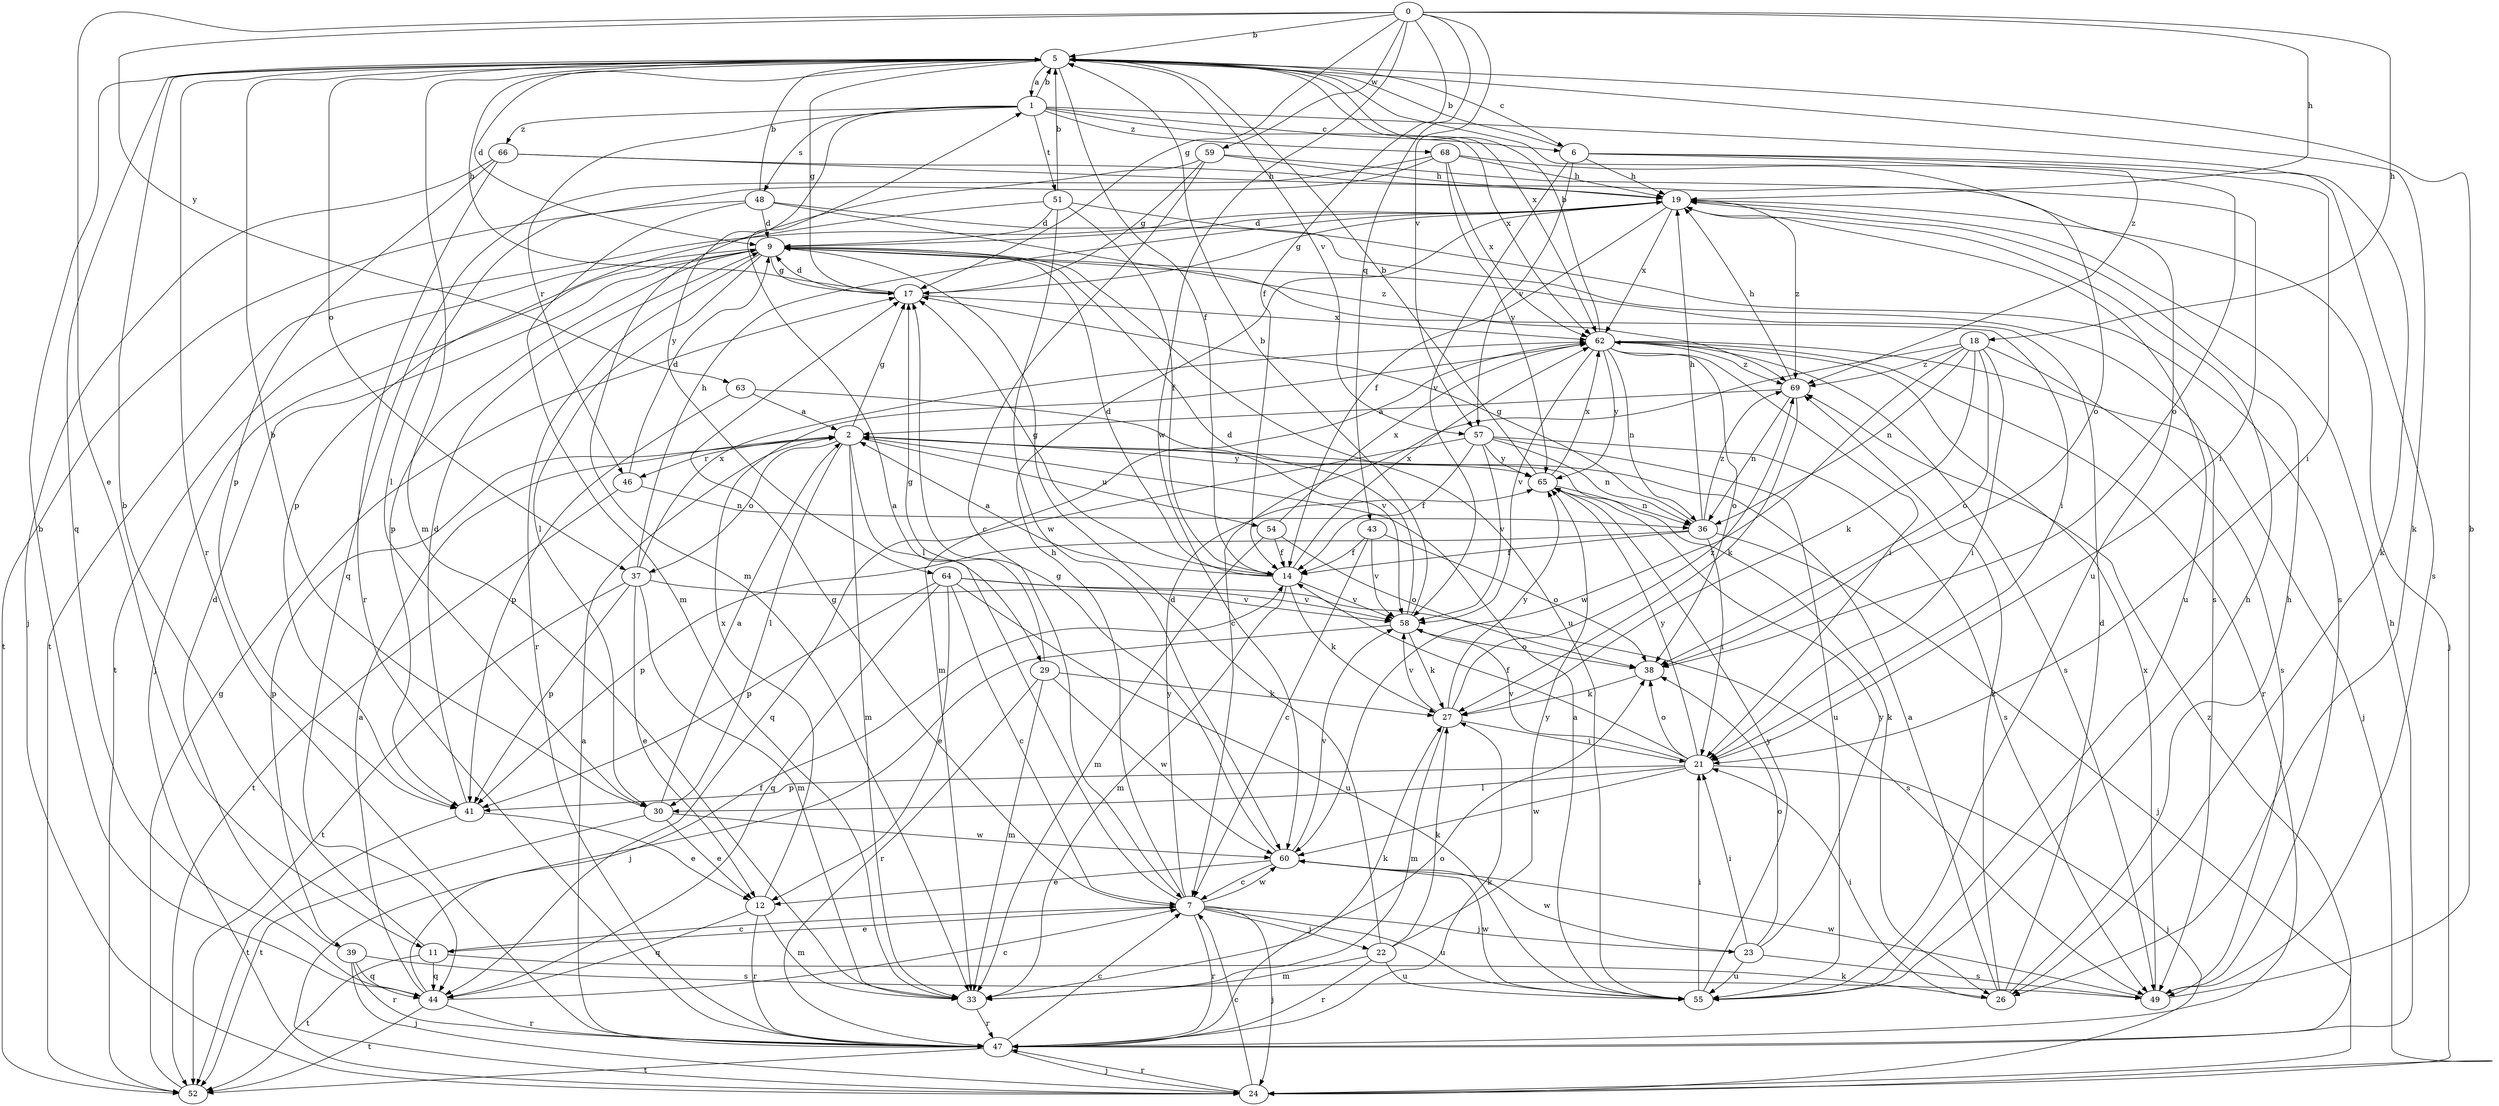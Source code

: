 strict digraph  {
0;
1;
2;
5;
6;
7;
9;
11;
12;
14;
17;
18;
19;
21;
22;
23;
24;
26;
27;
29;
30;
33;
36;
37;
38;
39;
41;
43;
44;
46;
47;
48;
49;
51;
52;
54;
55;
57;
58;
59;
60;
62;
63;
64;
65;
66;
68;
69;
0 -> 5  [label=b];
0 -> 11  [label=e];
0 -> 14  [label=f];
0 -> 17  [label=g];
0 -> 18  [label=h];
0 -> 19  [label=h];
0 -> 43  [label=q];
0 -> 57  [label=v];
0 -> 59  [label=w];
0 -> 60  [label=w];
0 -> 63  [label=y];
1 -> 5  [label=b];
1 -> 6  [label=c];
1 -> 26  [label=k];
1 -> 46  [label=r];
1 -> 48  [label=s];
1 -> 51  [label=t];
1 -> 62  [label=x];
1 -> 64  [label=y];
1 -> 66  [label=z];
1 -> 68  [label=z];
2 -> 17  [label=g];
2 -> 26  [label=k];
2 -> 29  [label=l];
2 -> 30  [label=l];
2 -> 33  [label=m];
2 -> 37  [label=o];
2 -> 39  [label=p];
2 -> 46  [label=r];
2 -> 54  [label=u];
2 -> 65  [label=y];
5 -> 1  [label=a];
5 -> 6  [label=c];
5 -> 9  [label=d];
5 -> 14  [label=f];
5 -> 17  [label=g];
5 -> 26  [label=k];
5 -> 33  [label=m];
5 -> 37  [label=o];
5 -> 44  [label=q];
5 -> 47  [label=r];
5 -> 57  [label=v];
5 -> 62  [label=x];
5 -> 69  [label=z];
6 -> 5  [label=b];
6 -> 19  [label=h];
6 -> 21  [label=i];
6 -> 38  [label=o];
6 -> 49  [label=s];
6 -> 57  [label=v];
6 -> 58  [label=v];
7 -> 1  [label=a];
7 -> 11  [label=e];
7 -> 17  [label=g];
7 -> 19  [label=h];
7 -> 22  [label=j];
7 -> 23  [label=j];
7 -> 24  [label=j];
7 -> 47  [label=r];
7 -> 55  [label=u];
7 -> 60  [label=w];
7 -> 65  [label=y];
9 -> 17  [label=g];
9 -> 21  [label=i];
9 -> 24  [label=j];
9 -> 30  [label=l];
9 -> 41  [label=p];
9 -> 47  [label=r];
9 -> 52  [label=t];
9 -> 55  [label=u];
11 -> 5  [label=b];
11 -> 7  [label=c];
11 -> 26  [label=k];
11 -> 44  [label=q];
11 -> 52  [label=t];
12 -> 33  [label=m];
12 -> 44  [label=q];
12 -> 47  [label=r];
12 -> 62  [label=x];
14 -> 2  [label=a];
14 -> 9  [label=d];
14 -> 17  [label=g];
14 -> 27  [label=k];
14 -> 33  [label=m];
14 -> 58  [label=v];
14 -> 62  [label=x];
17 -> 5  [label=b];
17 -> 9  [label=d];
17 -> 62  [label=x];
18 -> 7  [label=c];
18 -> 21  [label=i];
18 -> 27  [label=k];
18 -> 36  [label=n];
18 -> 38  [label=o];
18 -> 49  [label=s];
18 -> 60  [label=w];
18 -> 69  [label=z];
19 -> 9  [label=d];
19 -> 14  [label=f];
19 -> 17  [label=g];
19 -> 24  [label=j];
19 -> 52  [label=t];
19 -> 55  [label=u];
19 -> 62  [label=x];
19 -> 69  [label=z];
21 -> 14  [label=f];
21 -> 24  [label=j];
21 -> 30  [label=l];
21 -> 38  [label=o];
21 -> 41  [label=p];
21 -> 58  [label=v];
21 -> 60  [label=w];
21 -> 65  [label=y];
22 -> 9  [label=d];
22 -> 27  [label=k];
22 -> 33  [label=m];
22 -> 47  [label=r];
22 -> 55  [label=u];
22 -> 65  [label=y];
23 -> 21  [label=i];
23 -> 38  [label=o];
23 -> 49  [label=s];
23 -> 55  [label=u];
23 -> 60  [label=w];
23 -> 65  [label=y];
24 -> 7  [label=c];
24 -> 47  [label=r];
26 -> 2  [label=a];
26 -> 9  [label=d];
26 -> 19  [label=h];
26 -> 21  [label=i];
26 -> 69  [label=z];
27 -> 21  [label=i];
27 -> 33  [label=m];
27 -> 58  [label=v];
27 -> 65  [label=y];
27 -> 69  [label=z];
29 -> 17  [label=g];
29 -> 27  [label=k];
29 -> 33  [label=m];
29 -> 47  [label=r];
29 -> 60  [label=w];
30 -> 2  [label=a];
30 -> 5  [label=b];
30 -> 12  [label=e];
30 -> 52  [label=t];
30 -> 60  [label=w];
33 -> 27  [label=k];
33 -> 47  [label=r];
36 -> 14  [label=f];
36 -> 17  [label=g];
36 -> 19  [label=h];
36 -> 21  [label=i];
36 -> 24  [label=j];
36 -> 41  [label=p];
36 -> 69  [label=z];
37 -> 12  [label=e];
37 -> 19  [label=h];
37 -> 33  [label=m];
37 -> 41  [label=p];
37 -> 52  [label=t];
37 -> 58  [label=v];
37 -> 62  [label=x];
38 -> 27  [label=k];
39 -> 9  [label=d];
39 -> 24  [label=j];
39 -> 44  [label=q];
39 -> 47  [label=r];
39 -> 49  [label=s];
41 -> 9  [label=d];
41 -> 12  [label=e];
41 -> 52  [label=t];
43 -> 7  [label=c];
43 -> 14  [label=f];
43 -> 38  [label=o];
43 -> 58  [label=v];
44 -> 2  [label=a];
44 -> 5  [label=b];
44 -> 7  [label=c];
44 -> 14  [label=f];
44 -> 47  [label=r];
44 -> 52  [label=t];
46 -> 9  [label=d];
46 -> 36  [label=n];
46 -> 52  [label=t];
47 -> 2  [label=a];
47 -> 7  [label=c];
47 -> 19  [label=h];
47 -> 24  [label=j];
47 -> 27  [label=k];
47 -> 38  [label=o];
47 -> 52  [label=t];
47 -> 69  [label=z];
48 -> 5  [label=b];
48 -> 9  [label=d];
48 -> 33  [label=m];
48 -> 49  [label=s];
48 -> 52  [label=t];
48 -> 69  [label=z];
49 -> 5  [label=b];
49 -> 60  [label=w];
49 -> 62  [label=x];
51 -> 5  [label=b];
51 -> 9  [label=d];
51 -> 14  [label=f];
51 -> 41  [label=p];
51 -> 49  [label=s];
51 -> 60  [label=w];
52 -> 17  [label=g];
54 -> 14  [label=f];
54 -> 33  [label=m];
54 -> 38  [label=o];
54 -> 62  [label=x];
55 -> 2  [label=a];
55 -> 19  [label=h];
55 -> 21  [label=i];
55 -> 60  [label=w];
55 -> 65  [label=y];
57 -> 14  [label=f];
57 -> 36  [label=n];
57 -> 44  [label=q];
57 -> 49  [label=s];
57 -> 55  [label=u];
57 -> 58  [label=v];
57 -> 65  [label=y];
58 -> 5  [label=b];
58 -> 9  [label=d];
58 -> 24  [label=j];
58 -> 27  [label=k];
58 -> 38  [label=o];
59 -> 7  [label=c];
59 -> 17  [label=g];
59 -> 19  [label=h];
59 -> 21  [label=i];
59 -> 33  [label=m];
60 -> 7  [label=c];
60 -> 12  [label=e];
60 -> 17  [label=g];
60 -> 58  [label=v];
62 -> 5  [label=b];
62 -> 21  [label=i];
62 -> 24  [label=j];
62 -> 33  [label=m];
62 -> 36  [label=n];
62 -> 38  [label=o];
62 -> 47  [label=r];
62 -> 49  [label=s];
62 -> 58  [label=v];
62 -> 65  [label=y];
62 -> 69  [label=z];
63 -> 2  [label=a];
63 -> 41  [label=p];
63 -> 58  [label=v];
64 -> 7  [label=c];
64 -> 12  [label=e];
64 -> 41  [label=p];
64 -> 44  [label=q];
64 -> 49  [label=s];
64 -> 55  [label=u];
64 -> 58  [label=v];
65 -> 5  [label=b];
65 -> 36  [label=n];
65 -> 62  [label=x];
66 -> 19  [label=h];
66 -> 24  [label=j];
66 -> 38  [label=o];
66 -> 41  [label=p];
66 -> 47  [label=r];
68 -> 19  [label=h];
68 -> 30  [label=l];
68 -> 44  [label=q];
68 -> 55  [label=u];
68 -> 62  [label=x];
68 -> 65  [label=y];
69 -> 2  [label=a];
69 -> 19  [label=h];
69 -> 27  [label=k];
69 -> 36  [label=n];
}
